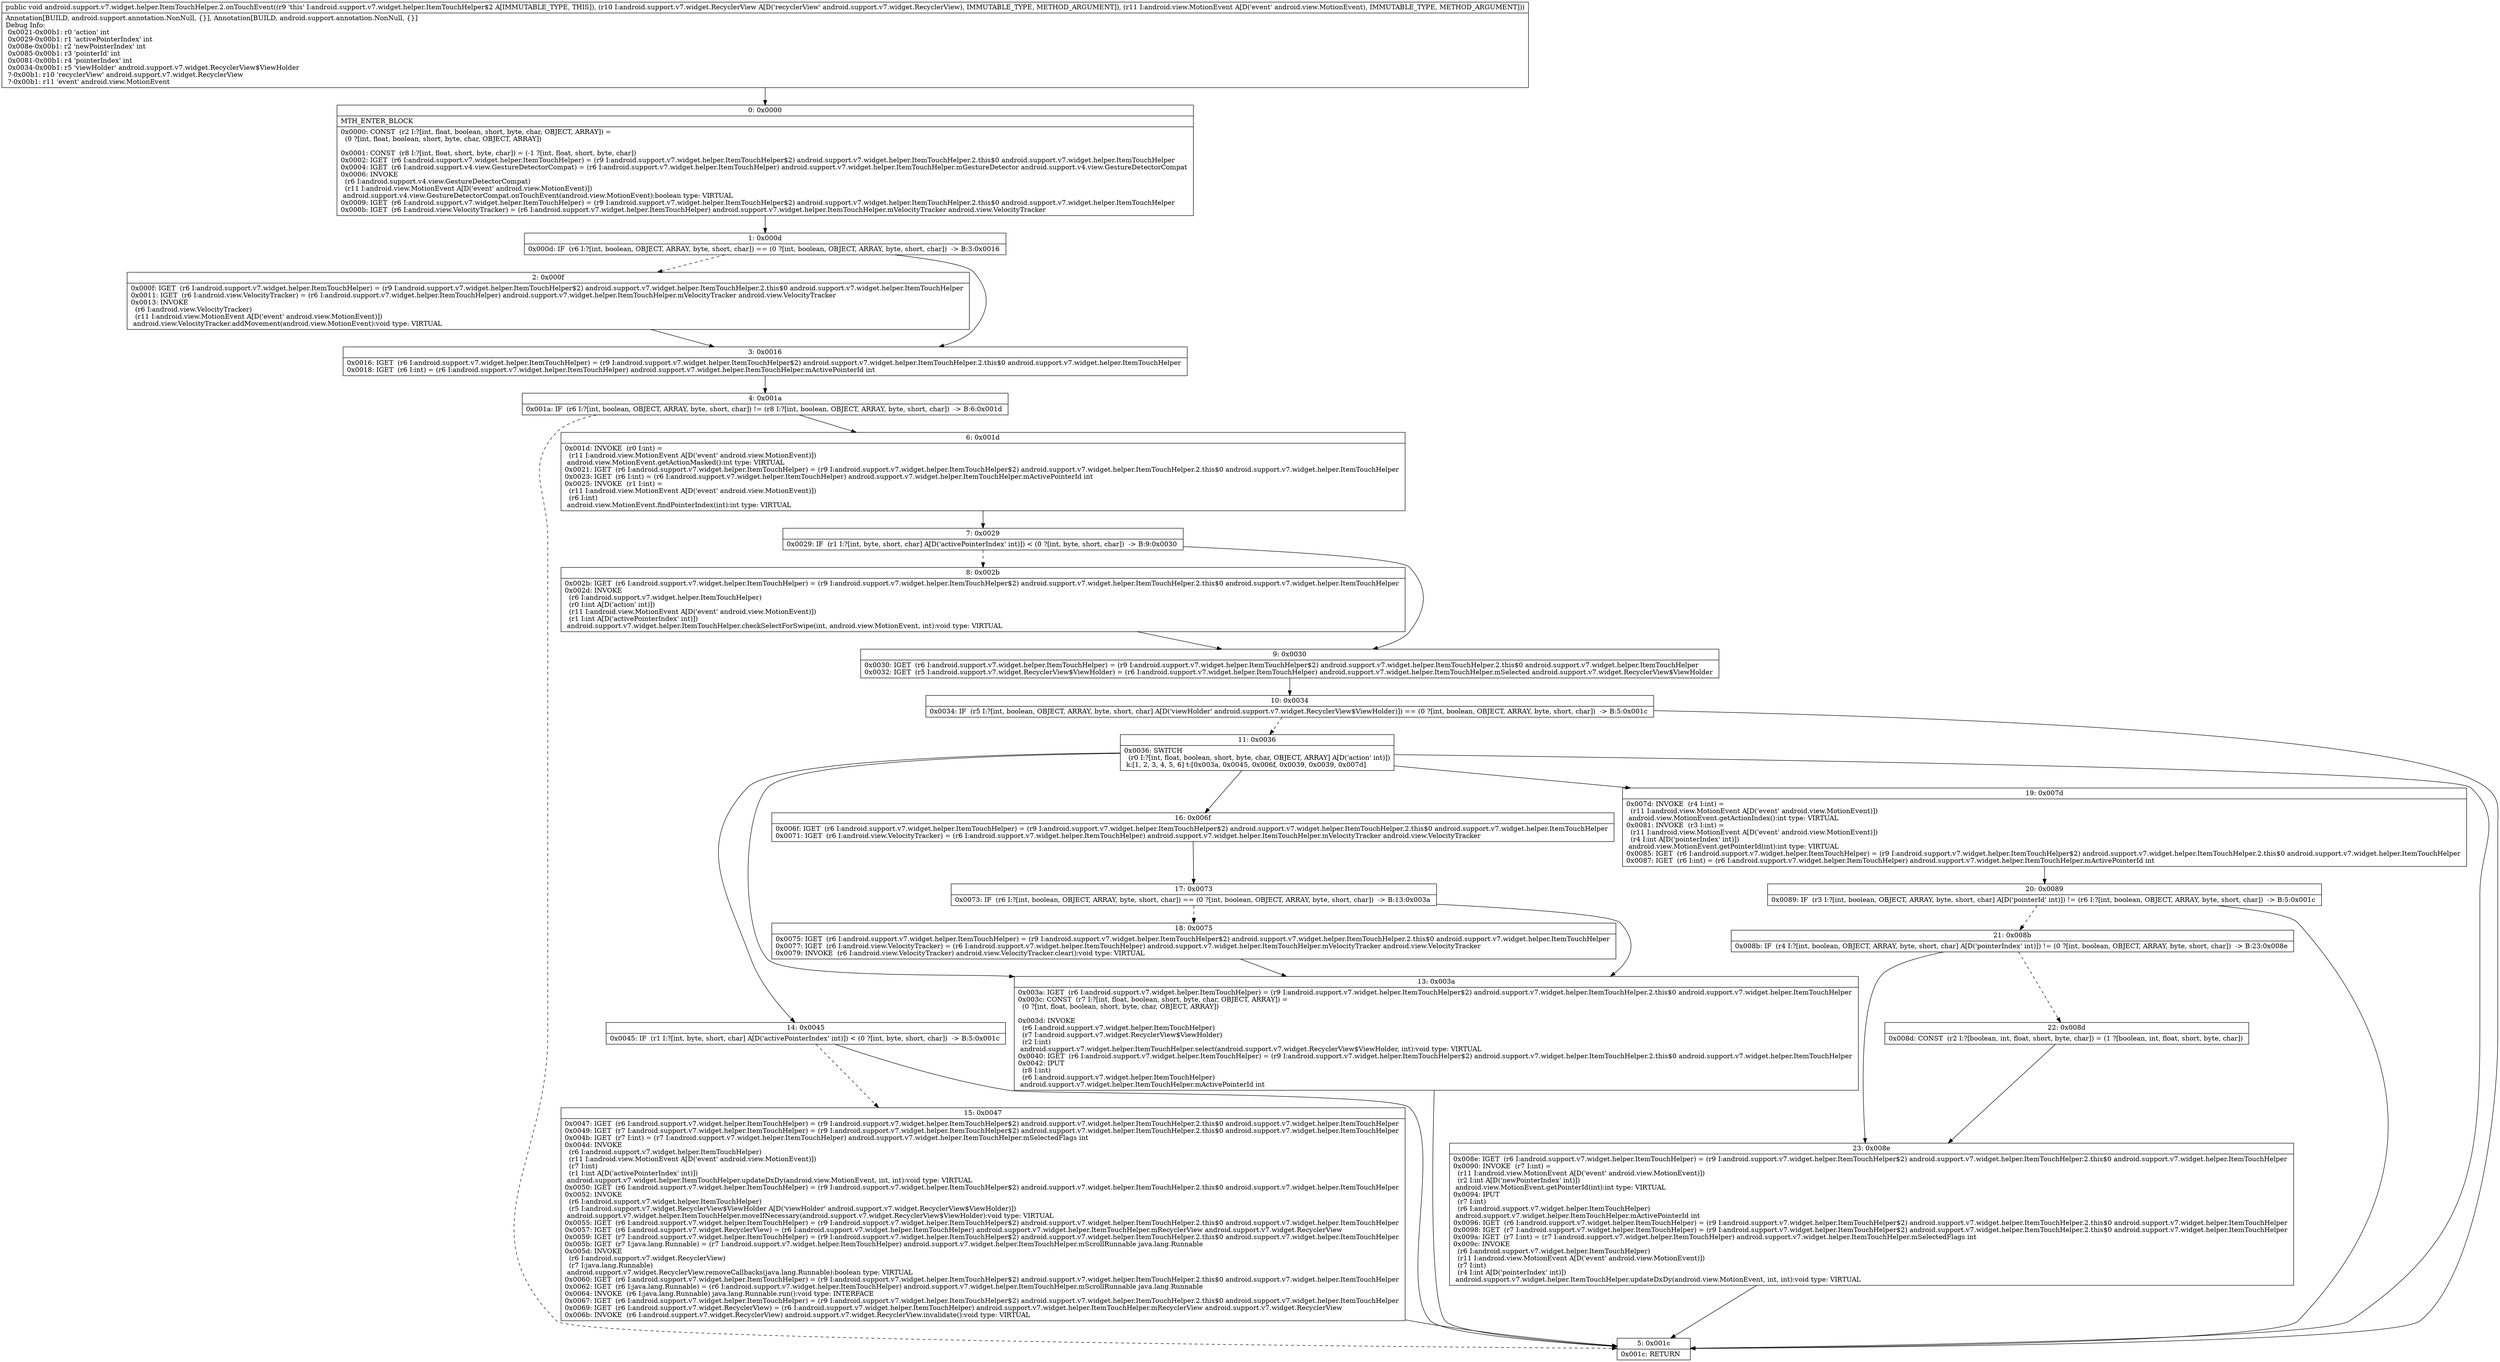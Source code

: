 digraph "CFG forandroid.support.v7.widget.helper.ItemTouchHelper.2.onTouchEvent(Landroid\/support\/v7\/widget\/RecyclerView;Landroid\/view\/MotionEvent;)V" {
Node_0 [shape=record,label="{0\:\ 0x0000|MTH_ENTER_BLOCK\l|0x0000: CONST  (r2 I:?[int, float, boolean, short, byte, char, OBJECT, ARRAY]) = \l  (0 ?[int, float, boolean, short, byte, char, OBJECT, ARRAY])\l \l0x0001: CONST  (r8 I:?[int, float, short, byte, char]) = (\-1 ?[int, float, short, byte, char]) \l0x0002: IGET  (r6 I:android.support.v7.widget.helper.ItemTouchHelper) = (r9 I:android.support.v7.widget.helper.ItemTouchHelper$2) android.support.v7.widget.helper.ItemTouchHelper.2.this$0 android.support.v7.widget.helper.ItemTouchHelper \l0x0004: IGET  (r6 I:android.support.v4.view.GestureDetectorCompat) = (r6 I:android.support.v7.widget.helper.ItemTouchHelper) android.support.v7.widget.helper.ItemTouchHelper.mGestureDetector android.support.v4.view.GestureDetectorCompat \l0x0006: INVOKE  \l  (r6 I:android.support.v4.view.GestureDetectorCompat)\l  (r11 I:android.view.MotionEvent A[D('event' android.view.MotionEvent)])\l android.support.v4.view.GestureDetectorCompat.onTouchEvent(android.view.MotionEvent):boolean type: VIRTUAL \l0x0009: IGET  (r6 I:android.support.v7.widget.helper.ItemTouchHelper) = (r9 I:android.support.v7.widget.helper.ItemTouchHelper$2) android.support.v7.widget.helper.ItemTouchHelper.2.this$0 android.support.v7.widget.helper.ItemTouchHelper \l0x000b: IGET  (r6 I:android.view.VelocityTracker) = (r6 I:android.support.v7.widget.helper.ItemTouchHelper) android.support.v7.widget.helper.ItemTouchHelper.mVelocityTracker android.view.VelocityTracker \l}"];
Node_1 [shape=record,label="{1\:\ 0x000d|0x000d: IF  (r6 I:?[int, boolean, OBJECT, ARRAY, byte, short, char]) == (0 ?[int, boolean, OBJECT, ARRAY, byte, short, char])  \-\> B:3:0x0016 \l}"];
Node_2 [shape=record,label="{2\:\ 0x000f|0x000f: IGET  (r6 I:android.support.v7.widget.helper.ItemTouchHelper) = (r9 I:android.support.v7.widget.helper.ItemTouchHelper$2) android.support.v7.widget.helper.ItemTouchHelper.2.this$0 android.support.v7.widget.helper.ItemTouchHelper \l0x0011: IGET  (r6 I:android.view.VelocityTracker) = (r6 I:android.support.v7.widget.helper.ItemTouchHelper) android.support.v7.widget.helper.ItemTouchHelper.mVelocityTracker android.view.VelocityTracker \l0x0013: INVOKE  \l  (r6 I:android.view.VelocityTracker)\l  (r11 I:android.view.MotionEvent A[D('event' android.view.MotionEvent)])\l android.view.VelocityTracker.addMovement(android.view.MotionEvent):void type: VIRTUAL \l}"];
Node_3 [shape=record,label="{3\:\ 0x0016|0x0016: IGET  (r6 I:android.support.v7.widget.helper.ItemTouchHelper) = (r9 I:android.support.v7.widget.helper.ItemTouchHelper$2) android.support.v7.widget.helper.ItemTouchHelper.2.this$0 android.support.v7.widget.helper.ItemTouchHelper \l0x0018: IGET  (r6 I:int) = (r6 I:android.support.v7.widget.helper.ItemTouchHelper) android.support.v7.widget.helper.ItemTouchHelper.mActivePointerId int \l}"];
Node_4 [shape=record,label="{4\:\ 0x001a|0x001a: IF  (r6 I:?[int, boolean, OBJECT, ARRAY, byte, short, char]) != (r8 I:?[int, boolean, OBJECT, ARRAY, byte, short, char])  \-\> B:6:0x001d \l}"];
Node_5 [shape=record,label="{5\:\ 0x001c|0x001c: RETURN   \l}"];
Node_6 [shape=record,label="{6\:\ 0x001d|0x001d: INVOKE  (r0 I:int) = \l  (r11 I:android.view.MotionEvent A[D('event' android.view.MotionEvent)])\l android.view.MotionEvent.getActionMasked():int type: VIRTUAL \l0x0021: IGET  (r6 I:android.support.v7.widget.helper.ItemTouchHelper) = (r9 I:android.support.v7.widget.helper.ItemTouchHelper$2) android.support.v7.widget.helper.ItemTouchHelper.2.this$0 android.support.v7.widget.helper.ItemTouchHelper \l0x0023: IGET  (r6 I:int) = (r6 I:android.support.v7.widget.helper.ItemTouchHelper) android.support.v7.widget.helper.ItemTouchHelper.mActivePointerId int \l0x0025: INVOKE  (r1 I:int) = \l  (r11 I:android.view.MotionEvent A[D('event' android.view.MotionEvent)])\l  (r6 I:int)\l android.view.MotionEvent.findPointerIndex(int):int type: VIRTUAL \l}"];
Node_7 [shape=record,label="{7\:\ 0x0029|0x0029: IF  (r1 I:?[int, byte, short, char] A[D('activePointerIndex' int)]) \< (0 ?[int, byte, short, char])  \-\> B:9:0x0030 \l}"];
Node_8 [shape=record,label="{8\:\ 0x002b|0x002b: IGET  (r6 I:android.support.v7.widget.helper.ItemTouchHelper) = (r9 I:android.support.v7.widget.helper.ItemTouchHelper$2) android.support.v7.widget.helper.ItemTouchHelper.2.this$0 android.support.v7.widget.helper.ItemTouchHelper \l0x002d: INVOKE  \l  (r6 I:android.support.v7.widget.helper.ItemTouchHelper)\l  (r0 I:int A[D('action' int)])\l  (r11 I:android.view.MotionEvent A[D('event' android.view.MotionEvent)])\l  (r1 I:int A[D('activePointerIndex' int)])\l android.support.v7.widget.helper.ItemTouchHelper.checkSelectForSwipe(int, android.view.MotionEvent, int):void type: VIRTUAL \l}"];
Node_9 [shape=record,label="{9\:\ 0x0030|0x0030: IGET  (r6 I:android.support.v7.widget.helper.ItemTouchHelper) = (r9 I:android.support.v7.widget.helper.ItemTouchHelper$2) android.support.v7.widget.helper.ItemTouchHelper.2.this$0 android.support.v7.widget.helper.ItemTouchHelper \l0x0032: IGET  (r5 I:android.support.v7.widget.RecyclerView$ViewHolder) = (r6 I:android.support.v7.widget.helper.ItemTouchHelper) android.support.v7.widget.helper.ItemTouchHelper.mSelected android.support.v7.widget.RecyclerView$ViewHolder \l}"];
Node_10 [shape=record,label="{10\:\ 0x0034|0x0034: IF  (r5 I:?[int, boolean, OBJECT, ARRAY, byte, short, char] A[D('viewHolder' android.support.v7.widget.RecyclerView$ViewHolder)]) == (0 ?[int, boolean, OBJECT, ARRAY, byte, short, char])  \-\> B:5:0x001c \l}"];
Node_11 [shape=record,label="{11\:\ 0x0036|0x0036: SWITCH  \l  (r0 I:?[int, float, boolean, short, byte, char, OBJECT, ARRAY] A[D('action' int)])\l k:[1, 2, 3, 4, 5, 6] t:[0x003a, 0x0045, 0x006f, 0x0039, 0x0039, 0x007d] \l}"];
Node_13 [shape=record,label="{13\:\ 0x003a|0x003a: IGET  (r6 I:android.support.v7.widget.helper.ItemTouchHelper) = (r9 I:android.support.v7.widget.helper.ItemTouchHelper$2) android.support.v7.widget.helper.ItemTouchHelper.2.this$0 android.support.v7.widget.helper.ItemTouchHelper \l0x003c: CONST  (r7 I:?[int, float, boolean, short, byte, char, OBJECT, ARRAY]) = \l  (0 ?[int, float, boolean, short, byte, char, OBJECT, ARRAY])\l \l0x003d: INVOKE  \l  (r6 I:android.support.v7.widget.helper.ItemTouchHelper)\l  (r7 I:android.support.v7.widget.RecyclerView$ViewHolder)\l  (r2 I:int)\l android.support.v7.widget.helper.ItemTouchHelper.select(android.support.v7.widget.RecyclerView$ViewHolder, int):void type: VIRTUAL \l0x0040: IGET  (r6 I:android.support.v7.widget.helper.ItemTouchHelper) = (r9 I:android.support.v7.widget.helper.ItemTouchHelper$2) android.support.v7.widget.helper.ItemTouchHelper.2.this$0 android.support.v7.widget.helper.ItemTouchHelper \l0x0042: IPUT  \l  (r8 I:int)\l  (r6 I:android.support.v7.widget.helper.ItemTouchHelper)\l android.support.v7.widget.helper.ItemTouchHelper.mActivePointerId int \l}"];
Node_14 [shape=record,label="{14\:\ 0x0045|0x0045: IF  (r1 I:?[int, byte, short, char] A[D('activePointerIndex' int)]) \< (0 ?[int, byte, short, char])  \-\> B:5:0x001c \l}"];
Node_15 [shape=record,label="{15\:\ 0x0047|0x0047: IGET  (r6 I:android.support.v7.widget.helper.ItemTouchHelper) = (r9 I:android.support.v7.widget.helper.ItemTouchHelper$2) android.support.v7.widget.helper.ItemTouchHelper.2.this$0 android.support.v7.widget.helper.ItemTouchHelper \l0x0049: IGET  (r7 I:android.support.v7.widget.helper.ItemTouchHelper) = (r9 I:android.support.v7.widget.helper.ItemTouchHelper$2) android.support.v7.widget.helper.ItemTouchHelper.2.this$0 android.support.v7.widget.helper.ItemTouchHelper \l0x004b: IGET  (r7 I:int) = (r7 I:android.support.v7.widget.helper.ItemTouchHelper) android.support.v7.widget.helper.ItemTouchHelper.mSelectedFlags int \l0x004d: INVOKE  \l  (r6 I:android.support.v7.widget.helper.ItemTouchHelper)\l  (r11 I:android.view.MotionEvent A[D('event' android.view.MotionEvent)])\l  (r7 I:int)\l  (r1 I:int A[D('activePointerIndex' int)])\l android.support.v7.widget.helper.ItemTouchHelper.updateDxDy(android.view.MotionEvent, int, int):void type: VIRTUAL \l0x0050: IGET  (r6 I:android.support.v7.widget.helper.ItemTouchHelper) = (r9 I:android.support.v7.widget.helper.ItemTouchHelper$2) android.support.v7.widget.helper.ItemTouchHelper.2.this$0 android.support.v7.widget.helper.ItemTouchHelper \l0x0052: INVOKE  \l  (r6 I:android.support.v7.widget.helper.ItemTouchHelper)\l  (r5 I:android.support.v7.widget.RecyclerView$ViewHolder A[D('viewHolder' android.support.v7.widget.RecyclerView$ViewHolder)])\l android.support.v7.widget.helper.ItemTouchHelper.moveIfNecessary(android.support.v7.widget.RecyclerView$ViewHolder):void type: VIRTUAL \l0x0055: IGET  (r6 I:android.support.v7.widget.helper.ItemTouchHelper) = (r9 I:android.support.v7.widget.helper.ItemTouchHelper$2) android.support.v7.widget.helper.ItemTouchHelper.2.this$0 android.support.v7.widget.helper.ItemTouchHelper \l0x0057: IGET  (r6 I:android.support.v7.widget.RecyclerView) = (r6 I:android.support.v7.widget.helper.ItemTouchHelper) android.support.v7.widget.helper.ItemTouchHelper.mRecyclerView android.support.v7.widget.RecyclerView \l0x0059: IGET  (r7 I:android.support.v7.widget.helper.ItemTouchHelper) = (r9 I:android.support.v7.widget.helper.ItemTouchHelper$2) android.support.v7.widget.helper.ItemTouchHelper.2.this$0 android.support.v7.widget.helper.ItemTouchHelper \l0x005b: IGET  (r7 I:java.lang.Runnable) = (r7 I:android.support.v7.widget.helper.ItemTouchHelper) android.support.v7.widget.helper.ItemTouchHelper.mScrollRunnable java.lang.Runnable \l0x005d: INVOKE  \l  (r6 I:android.support.v7.widget.RecyclerView)\l  (r7 I:java.lang.Runnable)\l android.support.v7.widget.RecyclerView.removeCallbacks(java.lang.Runnable):boolean type: VIRTUAL \l0x0060: IGET  (r6 I:android.support.v7.widget.helper.ItemTouchHelper) = (r9 I:android.support.v7.widget.helper.ItemTouchHelper$2) android.support.v7.widget.helper.ItemTouchHelper.2.this$0 android.support.v7.widget.helper.ItemTouchHelper \l0x0062: IGET  (r6 I:java.lang.Runnable) = (r6 I:android.support.v7.widget.helper.ItemTouchHelper) android.support.v7.widget.helper.ItemTouchHelper.mScrollRunnable java.lang.Runnable \l0x0064: INVOKE  (r6 I:java.lang.Runnable) java.lang.Runnable.run():void type: INTERFACE \l0x0067: IGET  (r6 I:android.support.v7.widget.helper.ItemTouchHelper) = (r9 I:android.support.v7.widget.helper.ItemTouchHelper$2) android.support.v7.widget.helper.ItemTouchHelper.2.this$0 android.support.v7.widget.helper.ItemTouchHelper \l0x0069: IGET  (r6 I:android.support.v7.widget.RecyclerView) = (r6 I:android.support.v7.widget.helper.ItemTouchHelper) android.support.v7.widget.helper.ItemTouchHelper.mRecyclerView android.support.v7.widget.RecyclerView \l0x006b: INVOKE  (r6 I:android.support.v7.widget.RecyclerView) android.support.v7.widget.RecyclerView.invalidate():void type: VIRTUAL \l}"];
Node_16 [shape=record,label="{16\:\ 0x006f|0x006f: IGET  (r6 I:android.support.v7.widget.helper.ItemTouchHelper) = (r9 I:android.support.v7.widget.helper.ItemTouchHelper$2) android.support.v7.widget.helper.ItemTouchHelper.2.this$0 android.support.v7.widget.helper.ItemTouchHelper \l0x0071: IGET  (r6 I:android.view.VelocityTracker) = (r6 I:android.support.v7.widget.helper.ItemTouchHelper) android.support.v7.widget.helper.ItemTouchHelper.mVelocityTracker android.view.VelocityTracker \l}"];
Node_17 [shape=record,label="{17\:\ 0x0073|0x0073: IF  (r6 I:?[int, boolean, OBJECT, ARRAY, byte, short, char]) == (0 ?[int, boolean, OBJECT, ARRAY, byte, short, char])  \-\> B:13:0x003a \l}"];
Node_18 [shape=record,label="{18\:\ 0x0075|0x0075: IGET  (r6 I:android.support.v7.widget.helper.ItemTouchHelper) = (r9 I:android.support.v7.widget.helper.ItemTouchHelper$2) android.support.v7.widget.helper.ItemTouchHelper.2.this$0 android.support.v7.widget.helper.ItemTouchHelper \l0x0077: IGET  (r6 I:android.view.VelocityTracker) = (r6 I:android.support.v7.widget.helper.ItemTouchHelper) android.support.v7.widget.helper.ItemTouchHelper.mVelocityTracker android.view.VelocityTracker \l0x0079: INVOKE  (r6 I:android.view.VelocityTracker) android.view.VelocityTracker.clear():void type: VIRTUAL \l}"];
Node_19 [shape=record,label="{19\:\ 0x007d|0x007d: INVOKE  (r4 I:int) = \l  (r11 I:android.view.MotionEvent A[D('event' android.view.MotionEvent)])\l android.view.MotionEvent.getActionIndex():int type: VIRTUAL \l0x0081: INVOKE  (r3 I:int) = \l  (r11 I:android.view.MotionEvent A[D('event' android.view.MotionEvent)])\l  (r4 I:int A[D('pointerIndex' int)])\l android.view.MotionEvent.getPointerId(int):int type: VIRTUAL \l0x0085: IGET  (r6 I:android.support.v7.widget.helper.ItemTouchHelper) = (r9 I:android.support.v7.widget.helper.ItemTouchHelper$2) android.support.v7.widget.helper.ItemTouchHelper.2.this$0 android.support.v7.widget.helper.ItemTouchHelper \l0x0087: IGET  (r6 I:int) = (r6 I:android.support.v7.widget.helper.ItemTouchHelper) android.support.v7.widget.helper.ItemTouchHelper.mActivePointerId int \l}"];
Node_20 [shape=record,label="{20\:\ 0x0089|0x0089: IF  (r3 I:?[int, boolean, OBJECT, ARRAY, byte, short, char] A[D('pointerId' int)]) != (r6 I:?[int, boolean, OBJECT, ARRAY, byte, short, char])  \-\> B:5:0x001c \l}"];
Node_21 [shape=record,label="{21\:\ 0x008b|0x008b: IF  (r4 I:?[int, boolean, OBJECT, ARRAY, byte, short, char] A[D('pointerIndex' int)]) != (0 ?[int, boolean, OBJECT, ARRAY, byte, short, char])  \-\> B:23:0x008e \l}"];
Node_22 [shape=record,label="{22\:\ 0x008d|0x008d: CONST  (r2 I:?[boolean, int, float, short, byte, char]) = (1 ?[boolean, int, float, short, byte, char]) \l}"];
Node_23 [shape=record,label="{23\:\ 0x008e|0x008e: IGET  (r6 I:android.support.v7.widget.helper.ItemTouchHelper) = (r9 I:android.support.v7.widget.helper.ItemTouchHelper$2) android.support.v7.widget.helper.ItemTouchHelper.2.this$0 android.support.v7.widget.helper.ItemTouchHelper \l0x0090: INVOKE  (r7 I:int) = \l  (r11 I:android.view.MotionEvent A[D('event' android.view.MotionEvent)])\l  (r2 I:int A[D('newPointerIndex' int)])\l android.view.MotionEvent.getPointerId(int):int type: VIRTUAL \l0x0094: IPUT  \l  (r7 I:int)\l  (r6 I:android.support.v7.widget.helper.ItemTouchHelper)\l android.support.v7.widget.helper.ItemTouchHelper.mActivePointerId int \l0x0096: IGET  (r6 I:android.support.v7.widget.helper.ItemTouchHelper) = (r9 I:android.support.v7.widget.helper.ItemTouchHelper$2) android.support.v7.widget.helper.ItemTouchHelper.2.this$0 android.support.v7.widget.helper.ItemTouchHelper \l0x0098: IGET  (r7 I:android.support.v7.widget.helper.ItemTouchHelper) = (r9 I:android.support.v7.widget.helper.ItemTouchHelper$2) android.support.v7.widget.helper.ItemTouchHelper.2.this$0 android.support.v7.widget.helper.ItemTouchHelper \l0x009a: IGET  (r7 I:int) = (r7 I:android.support.v7.widget.helper.ItemTouchHelper) android.support.v7.widget.helper.ItemTouchHelper.mSelectedFlags int \l0x009c: INVOKE  \l  (r6 I:android.support.v7.widget.helper.ItemTouchHelper)\l  (r11 I:android.view.MotionEvent A[D('event' android.view.MotionEvent)])\l  (r7 I:int)\l  (r4 I:int A[D('pointerIndex' int)])\l android.support.v7.widget.helper.ItemTouchHelper.updateDxDy(android.view.MotionEvent, int, int):void type: VIRTUAL \l}"];
MethodNode[shape=record,label="{public void android.support.v7.widget.helper.ItemTouchHelper.2.onTouchEvent((r9 'this' I:android.support.v7.widget.helper.ItemTouchHelper$2 A[IMMUTABLE_TYPE, THIS]), (r10 I:android.support.v7.widget.RecyclerView A[D('recyclerView' android.support.v7.widget.RecyclerView), IMMUTABLE_TYPE, METHOD_ARGUMENT]), (r11 I:android.view.MotionEvent A[D('event' android.view.MotionEvent), IMMUTABLE_TYPE, METHOD_ARGUMENT]))  | Annotation[BUILD, android.support.annotation.NonNull, \{\}], Annotation[BUILD, android.support.annotation.NonNull, \{\}]\lDebug Info:\l  0x0021\-0x00b1: r0 'action' int\l  0x0029\-0x00b1: r1 'activePointerIndex' int\l  0x008e\-0x00b1: r2 'newPointerIndex' int\l  0x0085\-0x00b1: r3 'pointerId' int\l  0x0081\-0x00b1: r4 'pointerIndex' int\l  0x0034\-0x00b1: r5 'viewHolder' android.support.v7.widget.RecyclerView$ViewHolder\l  ?\-0x00b1: r10 'recyclerView' android.support.v7.widget.RecyclerView\l  ?\-0x00b1: r11 'event' android.view.MotionEvent\l}"];
MethodNode -> Node_0;
Node_0 -> Node_1;
Node_1 -> Node_2[style=dashed];
Node_1 -> Node_3;
Node_2 -> Node_3;
Node_3 -> Node_4;
Node_4 -> Node_5[style=dashed];
Node_4 -> Node_6;
Node_6 -> Node_7;
Node_7 -> Node_8[style=dashed];
Node_7 -> Node_9;
Node_8 -> Node_9;
Node_9 -> Node_10;
Node_10 -> Node_5;
Node_10 -> Node_11[style=dashed];
Node_11 -> Node_13;
Node_11 -> Node_14;
Node_11 -> Node_16;
Node_11 -> Node_19;
Node_11 -> Node_5;
Node_13 -> Node_5;
Node_14 -> Node_5;
Node_14 -> Node_15[style=dashed];
Node_15 -> Node_5;
Node_16 -> Node_17;
Node_17 -> Node_13;
Node_17 -> Node_18[style=dashed];
Node_18 -> Node_13;
Node_19 -> Node_20;
Node_20 -> Node_5;
Node_20 -> Node_21[style=dashed];
Node_21 -> Node_22[style=dashed];
Node_21 -> Node_23;
Node_22 -> Node_23;
Node_23 -> Node_5;
}

